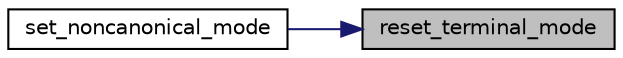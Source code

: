 digraph "reset_terminal_mode"
{
 // LATEX_PDF_SIZE
  edge [fontname="Helvetica",fontsize="10",labelfontname="Helvetica",labelfontsize="10"];
  node [fontname="Helvetica",fontsize="10",shape=record];
  rankdir="RL";
  Node1 [label="reset_terminal_mode",height=0.2,width=0.4,color="black", fillcolor="grey75", style="filled", fontcolor="black",tooltip="reset_terminal_mode Restaura la configuración original de la terminal. Funcionalidad: Revierte cualqu..."];
  Node1 -> Node2 [dir="back",color="midnightblue",fontsize="10",style="solid",fontname="Helvetica"];
  Node2 [label="set_noncanonical_mode",height=0.2,width=0.4,color="black", fillcolor="white", style="filled",URL="$tools_8h.html#a16306b8c1c874a9ab82cc6229d0cee78",tooltip="Configura la terminal en modo no canónico para capturar las teclas inmediatamente."];
}
